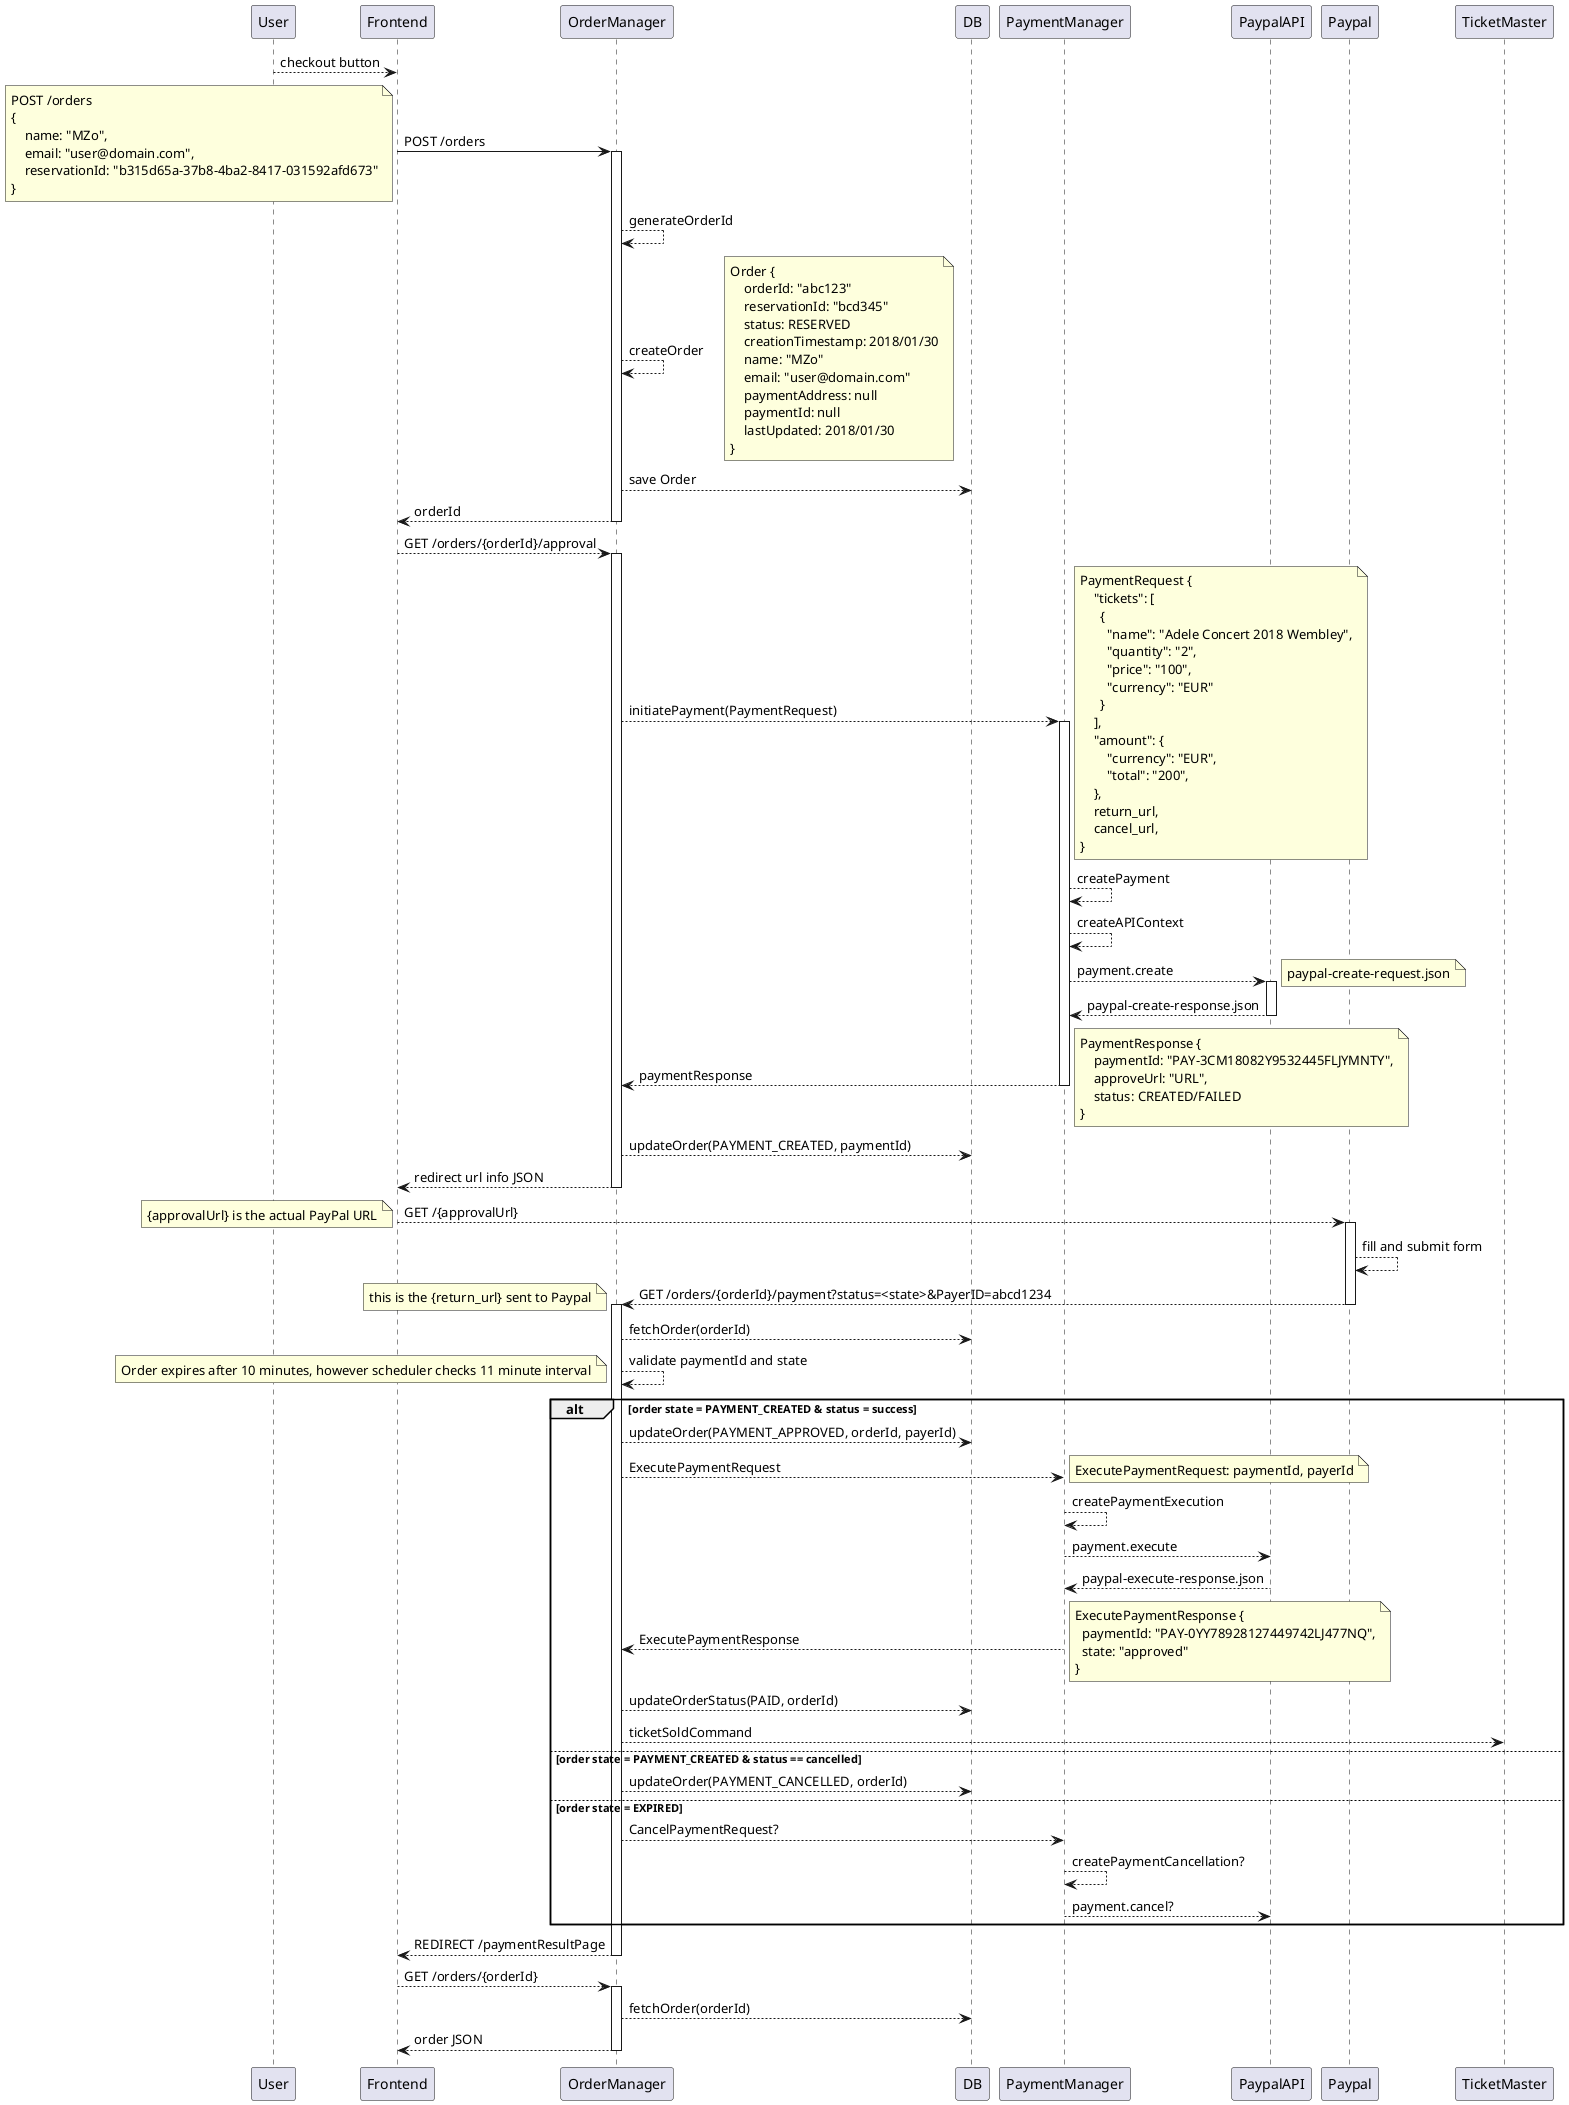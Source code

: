 @startuml
User --> Frontend: checkout button
Frontend -> OrderManager: POST /orders
note left
POST /orders
{
    name: "MZo",
    email: "user@domain.com",
    reservationId: "b315d65a-37b8-4ba2-8417-031592afd673"
}
end note
activate OrderManager
OrderManager --> OrderManager: generateOrderId
OrderManager --> OrderManager: createOrder
note right
Order {
    orderId: "abc123"
    reservationId: "bcd345"
    status: RESERVED
    creationTimestamp: 2018/01/30
    name: "MZo"
    email: "user@domain.com"
    paymentAddress: null
    paymentId: null
    lastUpdated: 2018/01/30
}
end note
OrderManager --> DB: save Order
OrderManager --> Frontend: orderId
deactivate OrderManager
Frontend --> OrderManager: GET /orders/{orderId}/approval
activate OrderManager
OrderManager --> PaymentManager: initiatePayment(PaymentRequest)
note right
PaymentRequest {
    "tickets": [
      {
        "name": "Adele Concert 2018 Wembley",
        "quantity": "2",
        "price": "100",
        "currency": "EUR"
      }
    ],
    "amount": {
        "currency": "EUR",
        "total": "200",
    },
    return_url,
    cancel_url,
}
end note
activate PaymentManager
PaymentManager --> PaymentManager: createPayment
PaymentManager --> PaymentManager: createAPIContext
PaymentManager --> PaypalAPI: payment.create
activate PaypalAPI
note right: paypal-create-request.json
PaypalAPI --> PaymentManager: paypal-create-response.json
deactivate PaypalAPI
PaymentManager --> OrderManager: paymentResponse
note right
PaymentResponse {
    paymentId: "PAY-3CM18082Y9532445FLJYMNTY",
    approveUrl: "URL",
    status: CREATED/FAILED
}
end note
deactivate PaymentManager
OrderManager --> DB: updateOrder(PAYMENT_CREATED, paymentId)
OrderManager --> Frontend: redirect url info JSON
deactivate OrderManager
Frontend --> Paypal: GET /{approvalUrl}
note left: {approvalUrl} is the actual PayPal URL
activate Paypal
Paypal --> Paypal: fill and submit form
Paypal --> OrderManager: GET /orders/{orderId}/payment?status=<state>&PayerID=abcd1234
deactivate Paypal

activate OrderManager
note left: this is the {return_url} sent to Paypal
OrderManager --> DB: fetchOrder(orderId)
OrderManager --> OrderManager: validate paymentId and state
note left: Order expires after 10 minutes, however scheduler checks 11 minute interval
alt order state = PAYMENT_CREATED & status = success
OrderManager --> DB: updateOrder(PAYMENT_APPROVED, orderId, payerId)
OrderManager --> PaymentManager: ExecutePaymentRequest
note right: ExecutePaymentRequest: paymentId, payerId

PaymentManager --> PaymentManager: createPaymentExecution
PaymentManager --> PaypalAPI: payment.execute
PaypalAPI --> PaymentManager: paypal-execute-response.json
PaymentManager --> OrderManager: ExecutePaymentResponse
note right
ExecutePaymentResponse {
  paymentId: "PAY-0YY78928127449742LJ477NQ",
  state: "approved"
}
end note
OrderManager --> DB: updateOrderStatus(PAID, orderId)
OrderManager --> TicketMaster: ticketSoldCommand

else order state = PAYMENT_CREATED & status == cancelled
OrderManager --> DB: updateOrder(PAYMENT_CANCELLED, orderId)
else order state = EXPIRED
OrderManager --> PaymentManager: CancelPaymentRequest?
PaymentManager --> PaymentManager: createPaymentCancellation?
PaymentManager --> PaypalAPI: payment.cancel?
end

OrderManager --> Frontend: REDIRECT /paymentResultPage
deactivate OrderManager
Frontend --> OrderManager: GET /orders/{orderId}
activate OrderManager
OrderManager --> DB: fetchOrder(orderId)
OrderManager --> Frontend: order JSON
deactivate OrderManager
@enduml